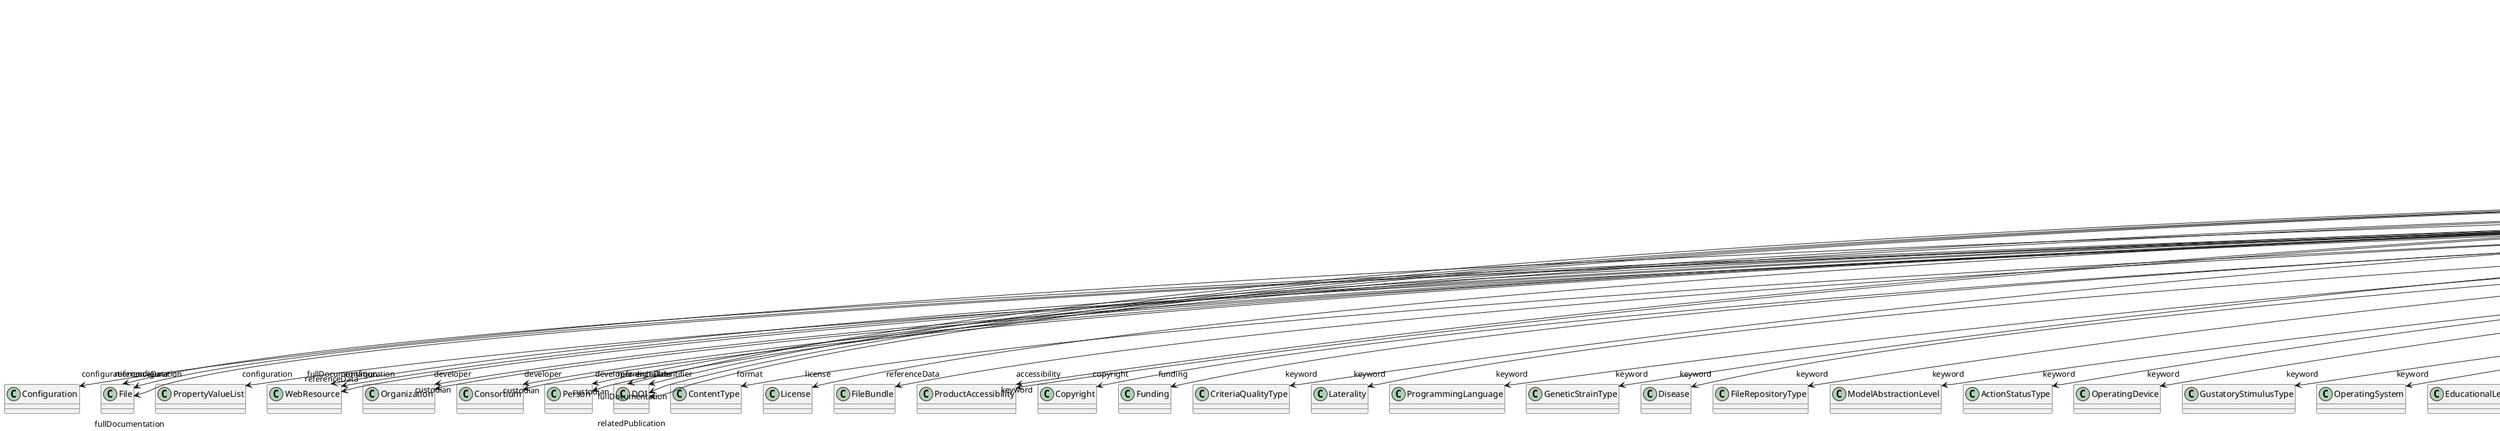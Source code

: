 @startuml
class ValidationTestVersion {
+configuration
+developer
+digitalIdentifier
+entryPoint
+format
+isAlternativeVersionOf
+isNewVersionOf
+license
+referenceData
+accessibility
+copyright
+custodian
+description
+fullDocumentation
+fullName
+funding
+homepage
+howToCite
+keyword
+otherContribution
+relatedPublication
+releaseDate
+repository
+shortName
+supportChannel
+versionIdentifier
+versionInnovation

}
ValidationTestVersion -d-> "configuration" Configuration
ValidationTestVersion -d-> "configuration" File
ValidationTestVersion -d-> "configuration" PropertyValueList
ValidationTestVersion -d-> "configuration" WebResource
ValidationTestVersion -d-> "developer" Organization
ValidationTestVersion -d-> "developer" Consortium
ValidationTestVersion -d-> "developer" Person
ValidationTestVersion -d-> "digitalIdentifier" DOI
ValidationTestVersion -d-> "format" ContentType
ValidationTestVersion -d-> "isAlternativeVersionOf" ValidationTestVersion
ValidationTestVersion -d-> "isNewVersionOf" ValidationTestVersion
ValidationTestVersion -d-> "license" License
ValidationTestVersion -d-> "referenceData" DOI
ValidationTestVersion -d-> "referenceData" File
ValidationTestVersion -d-> "referenceData" FileBundle
ValidationTestVersion -d-> "referenceData" WebResource
ValidationTestVersion -d-> "accessibility" ProductAccessibility
ValidationTestVersion -d-> "copyright" Copyright
ValidationTestVersion -d-> "custodian" Organization
ValidationTestVersion -d-> "custodian" Consortium
ValidationTestVersion -d-> "custodian" Person
ValidationTestVersion -d-> "fullDocumentation" DOI
ValidationTestVersion -d-> "fullDocumentation" File
ValidationTestVersion -d-> "fullDocumentation" WebResource
ValidationTestVersion -d-> "funding" Funding
ValidationTestVersion -d-> "keyword" CriteriaQualityType
ValidationTestVersion -d-> "keyword" Laterality
ValidationTestVersion -d-> "keyword" ProgrammingLanguage
ValidationTestVersion -d-> "keyword" GeneticStrainType
ValidationTestVersion -d-> "keyword" Disease
ValidationTestVersion -d-> "keyword" FileRepositoryType
ValidationTestVersion -d-> "keyword" ModelAbstractionLevel
ValidationTestVersion -d-> "keyword" ActionStatusType
ValidationTestVersion -d-> "keyword" OperatingDevice
ValidationTestVersion -d-> "keyword" GustatoryStimulusType
ValidationTestVersion -d-> "keyword" OperatingSystem
ValidationTestVersion -d-> "keyword" EducationalLevel
ValidationTestVersion -d-> "keyword" TypeOfUncertainty
ValidationTestVersion -d-> "keyword" PreparationType
ValidationTestVersion -d-> "keyword" AnatomicalAxesOrientation
ValidationTestVersion -d-> "keyword" Language
ValidationTestVersion -d-> "keyword" SubjectAttribute
ValidationTestVersion -d-> "keyword" AgeCategory
ValidationTestVersion -d-> "keyword" Handedness
ValidationTestVersion -d-> "keyword" Terminology
ValidationTestVersion -d-> "keyword" QualitativeOverlap
ValidationTestVersion -d-> "keyword" StimulationTechnique
ValidationTestVersion -d-> "keyword" BreedingType
ValidationTestVersion -d-> "keyword" DataType
ValidationTestVersion -d-> "keyword" Species
ValidationTestVersion -d-> "keyword" CranialWindowConstructionType
ValidationTestVersion -d-> "keyword" ElectricalStimulusType
ValidationTestVersion -d-> "keyword" CranialWindowReinforcementType
ValidationTestVersion -d-> "keyword" SoftwareFeature
ValidationTestVersion -d-> "keyword" Service
ValidationTestVersion -d-> "keyword" SoftwareApplicationCategory
ValidationTestVersion -d-> "keyword" Colormap
ValidationTestVersion -d-> "keyword" ChemicalMixtureType
ValidationTestVersion -d-> "keyword" SetupType
ValidationTestVersion -d-> "keyword" AnatomicalPlane
ValidationTestVersion -d-> "keyword" TissueSampleType
ValidationTestVersion -d-> "keyword" Technique
ValidationTestVersion -d-> "keyword" OrganismSystem
ValidationTestVersion -d-> "keyword" DifferenceMeasure
ValidationTestVersion -d-> "keyword" OpticalStimulusType
ValidationTestVersion -d-> "keyword" AnnotationCriteriaType
ValidationTestVersion -d-> "keyword" ExperimentalApproach
ValidationTestVersion -d-> "keyword" DiseaseModel
ValidationTestVersion -d-> "keyword" OrganismSubstance
ValidationTestVersion -d-> "keyword" PatchClampVariation
ValidationTestVersion -d-> "keyword" MetaDataModelType
ValidationTestVersion -d-> "keyword" ModelScope
ValidationTestVersion -d-> "keyword" CellType
ValidationTestVersion -d-> "keyword" Organ
ValidationTestVersion -d-> "keyword" SubcellularEntity
ValidationTestVersion -d-> "keyword" MeasuredQuantity
ValidationTestVersion -d-> "keyword" SemanticDataType
ValidationTestVersion -d-> "keyword" UBERONParcellation
ValidationTestVersion -d-> "keyword" VisualStimulusType
ValidationTestVersion -d-> "keyword" AnatomicalIdentificationType
ValidationTestVersion -d-> "keyword" EthicsAssessment
ValidationTestVersion -d-> "keyword" BiologicalSex
ValidationTestVersion -d-> "keyword" TermSuggestion
ValidationTestVersion -d-> "keyword" ProductAccessibility
ValidationTestVersion -d-> "keyword" ContributionType
ValidationTestVersion -d-> "keyword" AuditoryStimulusType
ValidationTestVersion -d-> "keyword" TissueSampleAttribute
ValidationTestVersion -d-> "keyword" MolecularEntity
ValidationTestVersion -d-> "keyword" AtlasType
ValidationTestVersion -d-> "keyword" CellCultureType
ValidationTestVersion -d-> "keyword" TactileStimulusType
ValidationTestVersion -d-> "keyword" LearningResourceType
ValidationTestVersion -d-> "keyword" AnalysisTechnique
ValidationTestVersion -d-> "keyword" DeviceType
ValidationTestVersion -d-> "keyword" StimulationApproach
ValidationTestVersion -d-> "keyword" FileBundleGrouping
ValidationTestVersion -d-> "keyword" AnnotationType
ValidationTestVersion -d-> "keyword" OlfactoryStimulusType
ValidationTestVersion -d-> "keyword" BiologicalOrder
ValidationTestVersion -d-> "keyword" UnitOfMeasurement
ValidationTestVersion -d-> "keyword" FileUsageRole
ValidationTestVersion -d-> "otherContribution" Contribution
ValidationTestVersion -d-> "relatedPublication" Chapter
ValidationTestVersion -d-> "relatedPublication" Book
ValidationTestVersion -d-> "relatedPublication" ScholarlyArticle
ValidationTestVersion -d-> "relatedPublication" ISBN
ValidationTestVersion -d-> "relatedPublication" ISSN
ValidationTestVersion -d-> "relatedPublication" HANDLE
ValidationTestVersion -d-> "relatedPublication" DOI
ValidationTestVersion -d-> "repository" FileRepository

@enduml